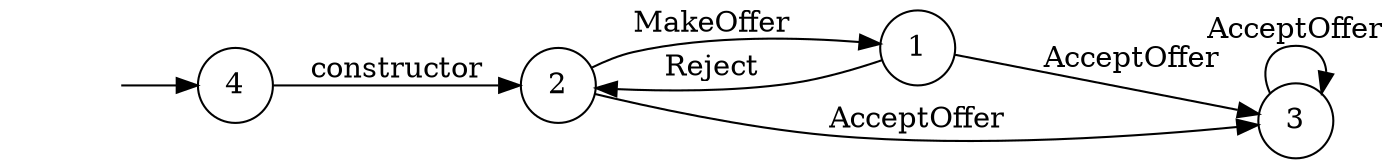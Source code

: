 digraph "Dapp-Automata-data/fuzzer/testnetdata-model-rq1/SimpleMarketplace/contractorplus" {
	graph [rankdir=LR]
	"" [label="" shape=plaintext]
	2 [label=2 shape=circle]
	1 [label=1 shape=circle]
	3 [label=3 shape=circle]
	4 [label=4 shape=circle]
	"" -> 4 [label=""]
	1 -> 2 [label=Reject]
	1 -> 3 [label=AcceptOffer]
	2 -> 1 [label=MakeOffer]
	2 -> 3 [label=AcceptOffer]
	3 -> 3 [label=AcceptOffer]
	4 -> 2 [label=constructor]
}
